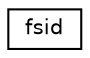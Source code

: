 digraph "Graphical Class Hierarchy"
{
 // LATEX_PDF_SIZE
  edge [fontname="Helvetica",fontsize="10",labelfontname="Helvetica",labelfontsize="10"];
  node [fontname="Helvetica",fontsize="10",shape=record];
  rankdir="LR";
  Node0 [label="fsid",height=0.2,width=0.4,color="black", fillcolor="white", style="filled",URL="$structfsid.html",tooltip=" "];
}
